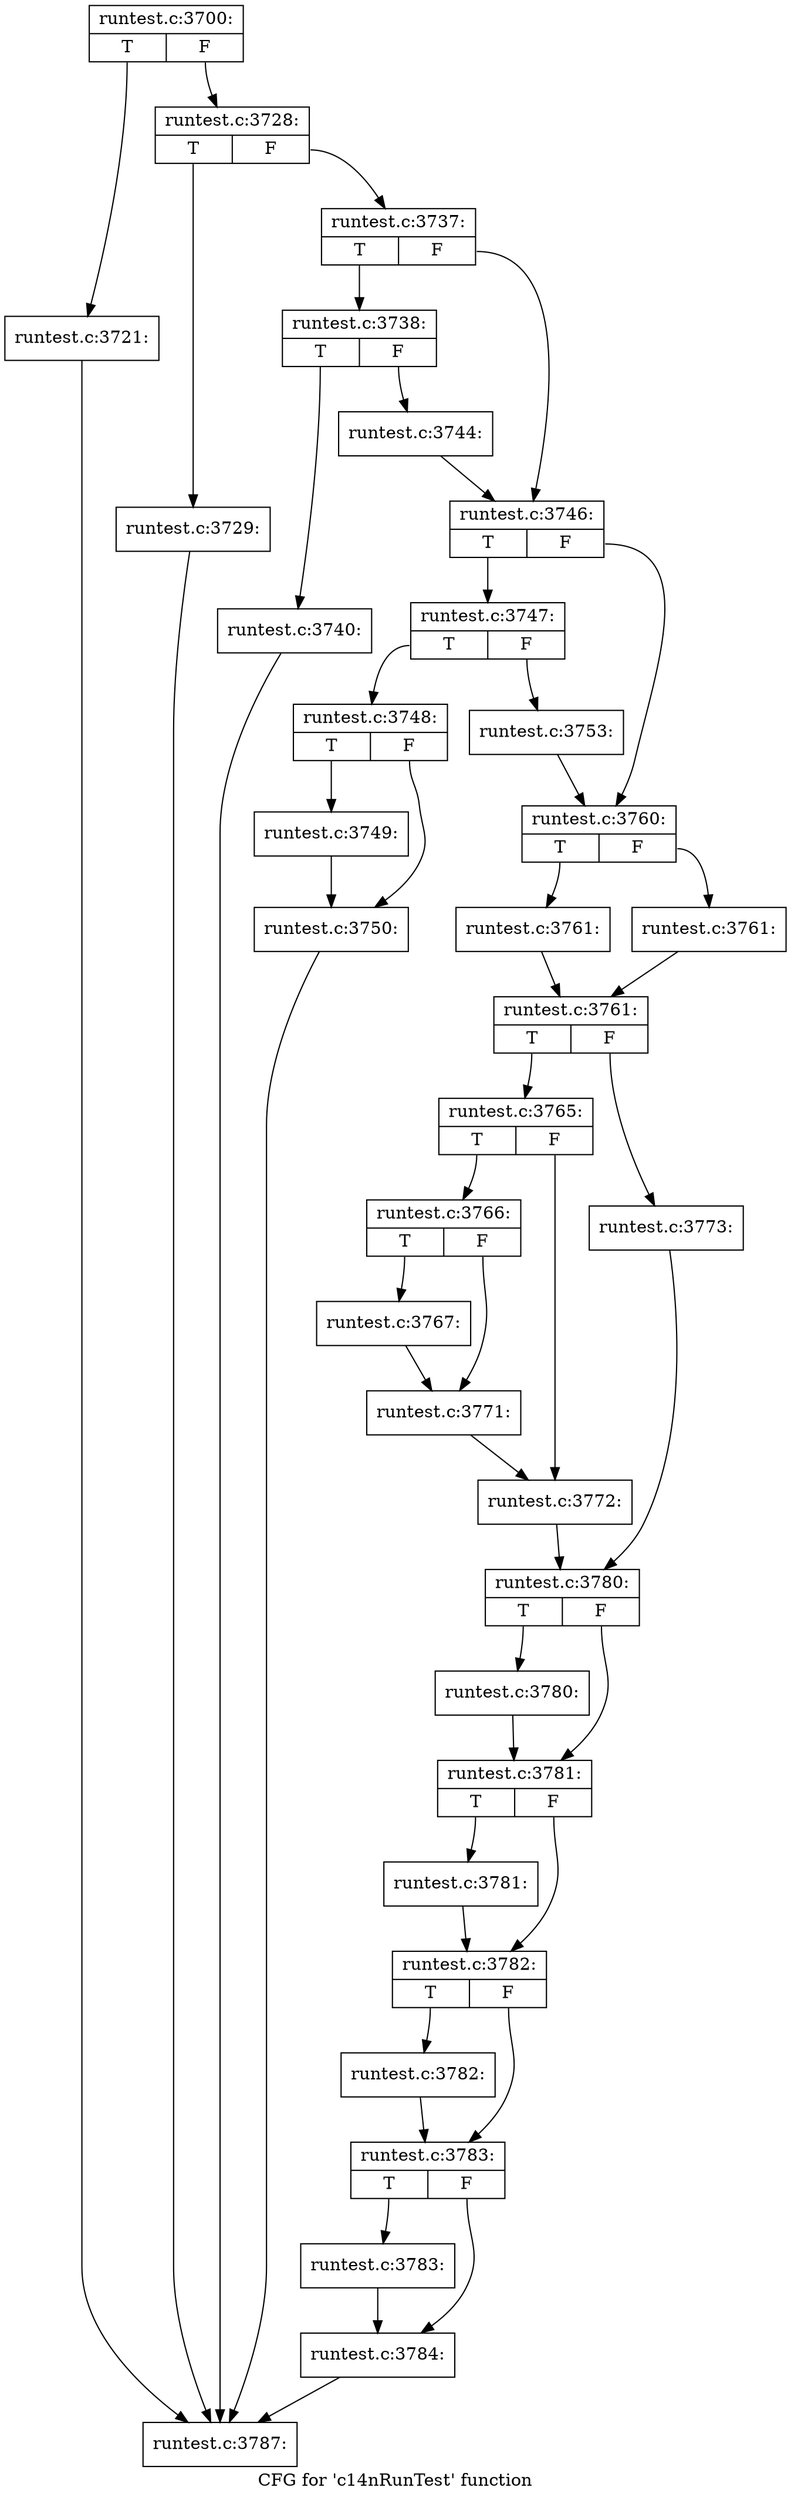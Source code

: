 digraph "CFG for 'c14nRunTest' function" {
	label="CFG for 'c14nRunTest' function";

	Node0x43174f0 [shape=record,label="{runtest.c:3700:|{<s0>T|<s1>F}}"];
	Node0x43174f0:s0 -> Node0x43226a0;
	Node0x43174f0:s1 -> Node0x4322ce0;
	Node0x43226a0 [shape=record,label="{runtest.c:3721:}"];
	Node0x43226a0 -> Node0x4317950;
	Node0x4322ce0 [shape=record,label="{runtest.c:3728:|{<s0>T|<s1>F}}"];
	Node0x4322ce0:s0 -> Node0x43233e0;
	Node0x4322ce0:s1 -> Node0x4323430;
	Node0x43233e0 [shape=record,label="{runtest.c:3729:}"];
	Node0x43233e0 -> Node0x4317950;
	Node0x4323430 [shape=record,label="{runtest.c:3737:|{<s0>T|<s1>F}}"];
	Node0x4323430:s0 -> Node0x4323ec0;
	Node0x4323430:s1 -> Node0x4323f10;
	Node0x4323ec0 [shape=record,label="{runtest.c:3738:|{<s0>T|<s1>F}}"];
	Node0x4323ec0:s0 -> Node0x3e35a70;
	Node0x4323ec0:s1 -> Node0x4324760;
	Node0x3e35a70 [shape=record,label="{runtest.c:3740:}"];
	Node0x3e35a70 -> Node0x4317950;
	Node0x4324760 [shape=record,label="{runtest.c:3744:}"];
	Node0x4324760 -> Node0x4323f10;
	Node0x4323f10 [shape=record,label="{runtest.c:3746:|{<s0>T|<s1>F}}"];
	Node0x4323f10:s0 -> Node0x43252a0;
	Node0x4323f10:s1 -> Node0x43252f0;
	Node0x43252a0 [shape=record,label="{runtest.c:3747:|{<s0>T|<s1>F}}"];
	Node0x43252a0:s0 -> Node0x4325630;
	Node0x43252a0:s1 -> Node0x4325680;
	Node0x4325630 [shape=record,label="{runtest.c:3748:|{<s0>T|<s1>F}}"];
	Node0x4325630:s0 -> Node0x4325be0;
	Node0x4325630:s1 -> Node0x4325c30;
	Node0x4325be0 [shape=record,label="{runtest.c:3749:}"];
	Node0x4325be0 -> Node0x4325c30;
	Node0x4325c30 [shape=record,label="{runtest.c:3750:}"];
	Node0x4325c30 -> Node0x4317950;
	Node0x4325680 [shape=record,label="{runtest.c:3753:}"];
	Node0x4325680 -> Node0x43252f0;
	Node0x43252f0 [shape=record,label="{runtest.c:3760:|{<s0>T|<s1>F}}"];
	Node0x43252f0:s0 -> Node0x40baf40;
	Node0x43252f0:s1 -> Node0x4326920;
	Node0x40baf40 [shape=record,label="{runtest.c:3761:}"];
	Node0x40baf40 -> Node0x40bb270;
	Node0x4326920 [shape=record,label="{runtest.c:3761:}"];
	Node0x4326920 -> Node0x40bb270;
	Node0x40bb270 [shape=record,label="{runtest.c:3761:|{<s0>T|<s1>F}}"];
	Node0x40bb270:s0 -> Node0x40bb8f0;
	Node0x40bb270:s1 -> Node0x40bb990;
	Node0x40bb8f0 [shape=record,label="{runtest.c:3765:|{<s0>T|<s1>F}}"];
	Node0x40bb8f0:s0 -> Node0x40bbc70;
	Node0x40bb8f0:s1 -> Node0x40bbcc0;
	Node0x40bbc70 [shape=record,label="{runtest.c:3766:|{<s0>T|<s1>F}}"];
	Node0x40bbc70:s0 -> Node0x40bbfa0;
	Node0x40bbc70:s1 -> Node0x40bbff0;
	Node0x40bbfa0 [shape=record,label="{runtest.c:3767:}"];
	Node0x40bbfa0 -> Node0x40bbff0;
	Node0x40bbff0 [shape=record,label="{runtest.c:3771:}"];
	Node0x40bbff0 -> Node0x40bbcc0;
	Node0x40bbcc0 [shape=record,label="{runtest.c:3772:}"];
	Node0x40bbcc0 -> Node0x40bb940;
	Node0x40bb990 [shape=record,label="{runtest.c:3773:}"];
	Node0x40bb990 -> Node0x40bb940;
	Node0x40bb940 [shape=record,label="{runtest.c:3780:|{<s0>T|<s1>F}}"];
	Node0x40bb940:s0 -> Node0x432ae10;
	Node0x40bb940:s1 -> Node0x432ae60;
	Node0x432ae10 [shape=record,label="{runtest.c:3780:}"];
	Node0x432ae10 -> Node0x432ae60;
	Node0x432ae60 [shape=record,label="{runtest.c:3781:|{<s0>T|<s1>F}}"];
	Node0x432ae60:s0 -> Node0x432b350;
	Node0x432ae60:s1 -> Node0x432b3a0;
	Node0x432b350 [shape=record,label="{runtest.c:3781:}"];
	Node0x432b350 -> Node0x432b3a0;
	Node0x432b3a0 [shape=record,label="{runtest.c:3782:|{<s0>T|<s1>F}}"];
	Node0x432b3a0:s0 -> Node0x432b830;
	Node0x432b3a0:s1 -> Node0x432b880;
	Node0x432b830 [shape=record,label="{runtest.c:3782:}"];
	Node0x432b830 -> Node0x432b880;
	Node0x432b880 [shape=record,label="{runtest.c:3783:|{<s0>T|<s1>F}}"];
	Node0x432b880:s0 -> Node0x432bdd0;
	Node0x432b880:s1 -> Node0x432be20;
	Node0x432bdd0 [shape=record,label="{runtest.c:3783:}"];
	Node0x432bdd0 -> Node0x432be20;
	Node0x432be20 [shape=record,label="{runtest.c:3784:}"];
	Node0x432be20 -> Node0x4317950;
	Node0x4317950 [shape=record,label="{runtest.c:3787:}"];
}

